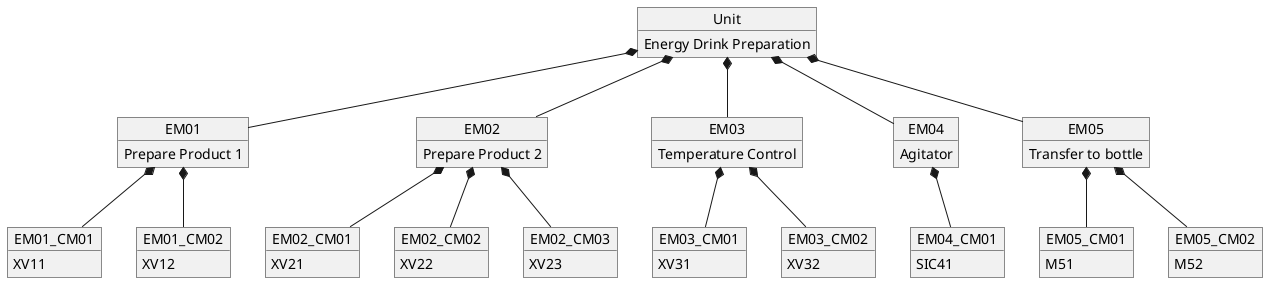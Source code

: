  @startuml
object Unit
Unit : Energy Drink Preparation

object EM01
EM01    :   Prepare Product 1

object EM01_CM01
EM01_CM01    :   XV11

object EM01_CM02
EM01_CM02    :   XV12

object EM02
EM02    :   Prepare Product 2

object EM02_CM01
EM02_CM01    :   XV21

object EM02_CM02
EM02_CM02    :   XV22

object EM02_CM03
EM02_CM03    :   XV23

object EM03
EM03    :   Temperature Control

object EM03_CM01
EM03_CM01    :   XV31

object EM03_CM02
EM03_CM02    :   XV32

object EM04
EM04    :   Agitator

object EM04_CM01
EM04_CM01    :   SIC41


object EM05
EM05    :   Transfer to bottle

object EM05_CM01
EM05_CM01    :   M51

object EM05_CM02
EM05_CM02    :   M52


Unit *-- EM01
Unit *-- EM02
Unit *-- EM03
Unit *-- EM04
Unit *-- EM05

EM01 *-- EM01_CM01
EM01 *-- EM01_CM02

EM02 *-- EM02_CM01
EM02 *-- EM02_CM02
EM02 *-- EM02_CM03

EM03 *-- EM03_CM01
EM03 *-- EM03_CM02

EM04 *-- EM04_CM01

EM05 *-- EM05_CM01
EM05 *-- EM05_CM02

@enduml